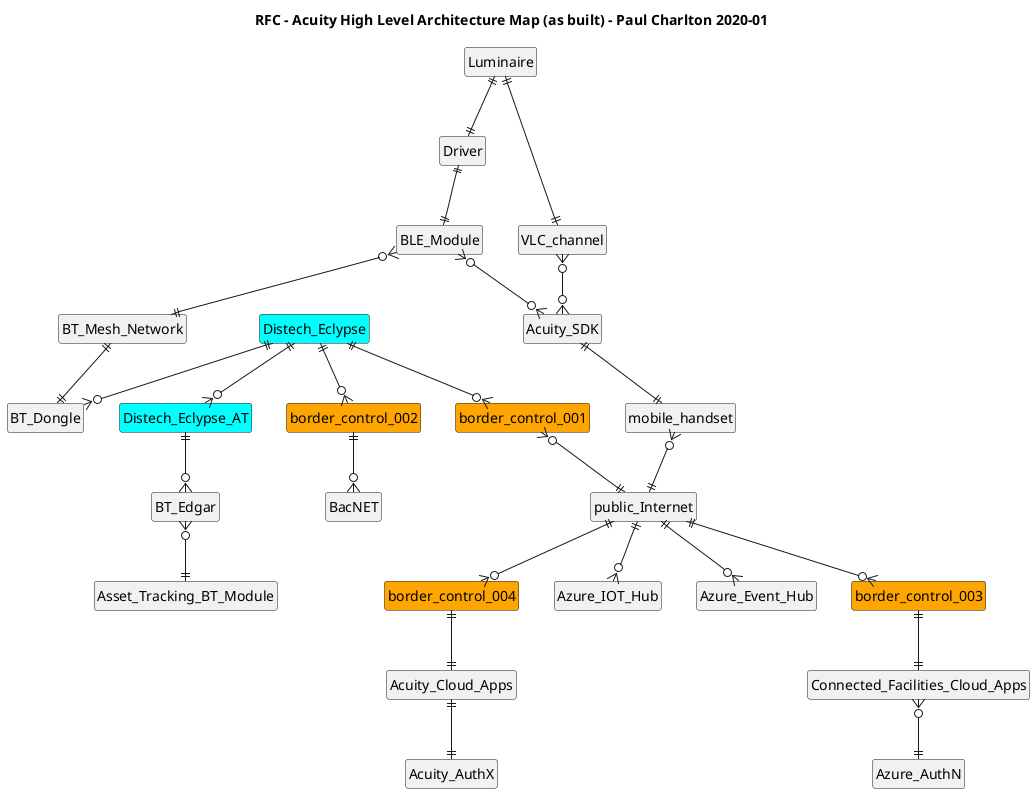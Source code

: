 @startuml
title RFC - Acuity High Level Architecture Map (as built) - Paul Charlton 2020-01
hide circle
hide empty members

entity Luminaire
entity Driver
entity BLE_Module
entity BT_Mesh_Network
entity Distech_Eclypse #cyan
entity Distech_Eclypse_AT #cyan
entity BT_Dongle
entity BT_Edgar
entity BacNET
'entity Eclpyse_Wifi #red
'entity Eclpyse_EtherNet_VLAN #red
'entity partner_VLAN
entity border_control_001 #orange
entity border_control_002 #orange
entity border_control_003 #orange
entity border_control_004 #orange
entity public_Internet
entity Azure_IOT_Hub
entity Acuity_SDK
entity Asset_Tracking_BT_Module
entity mobile_handset
entity VLC_channel
entity Azure_Event_Hub
entity Connected_Facilities_Cloud_Apps
entity Acuity_Cloud_Apps
entity Acuity_AuthX

Luminaire ||--|| Driver
Luminaire ||--|| VLC_channel
Driver ||--|| BLE_Module
BLE_Module }o--|| BT_Mesh_Network
BT_Mesh_Network ||--|| BT_Dongle
Distech_Eclypse ||--o{ Distech_Eclypse_AT
Distech_Eclypse ||--o{ BT_Dongle
Distech_Eclypse ||--o{ border_control_001
Distech_Eclypse ||--o{ border_control_002
border_control_002 ||--o{ BacNET
Distech_Eclypse_AT ||--o{ BT_Edgar
border_control_001 }o--|| public_Internet
public_Internet ||--o{ Azure_IOT_Hub
VLC_channel }o--o{ Acuity_SDK
Acuity_SDK ||--|| mobile_handset
mobile_handset }o--|| public_Internet
public_Internet ||--o{ Azure_Event_Hub
BT_Edgar }o--|| Asset_Tracking_BT_Module
BLE_Module }o--o{ Acuity_SDK
public_Internet ||--o{ border_control_003
border_control_003 ||--|| Connected_Facilities_Cloud_Apps
public_Internet ||--o{ border_control_004
border_control_004 ||--|| Acuity_Cloud_Apps
Acuity_Cloud_Apps ||--|| Acuity_AuthX
Connected_Facilities_Cloud_Apps }o--|| Azure_AuthN

@enduml
